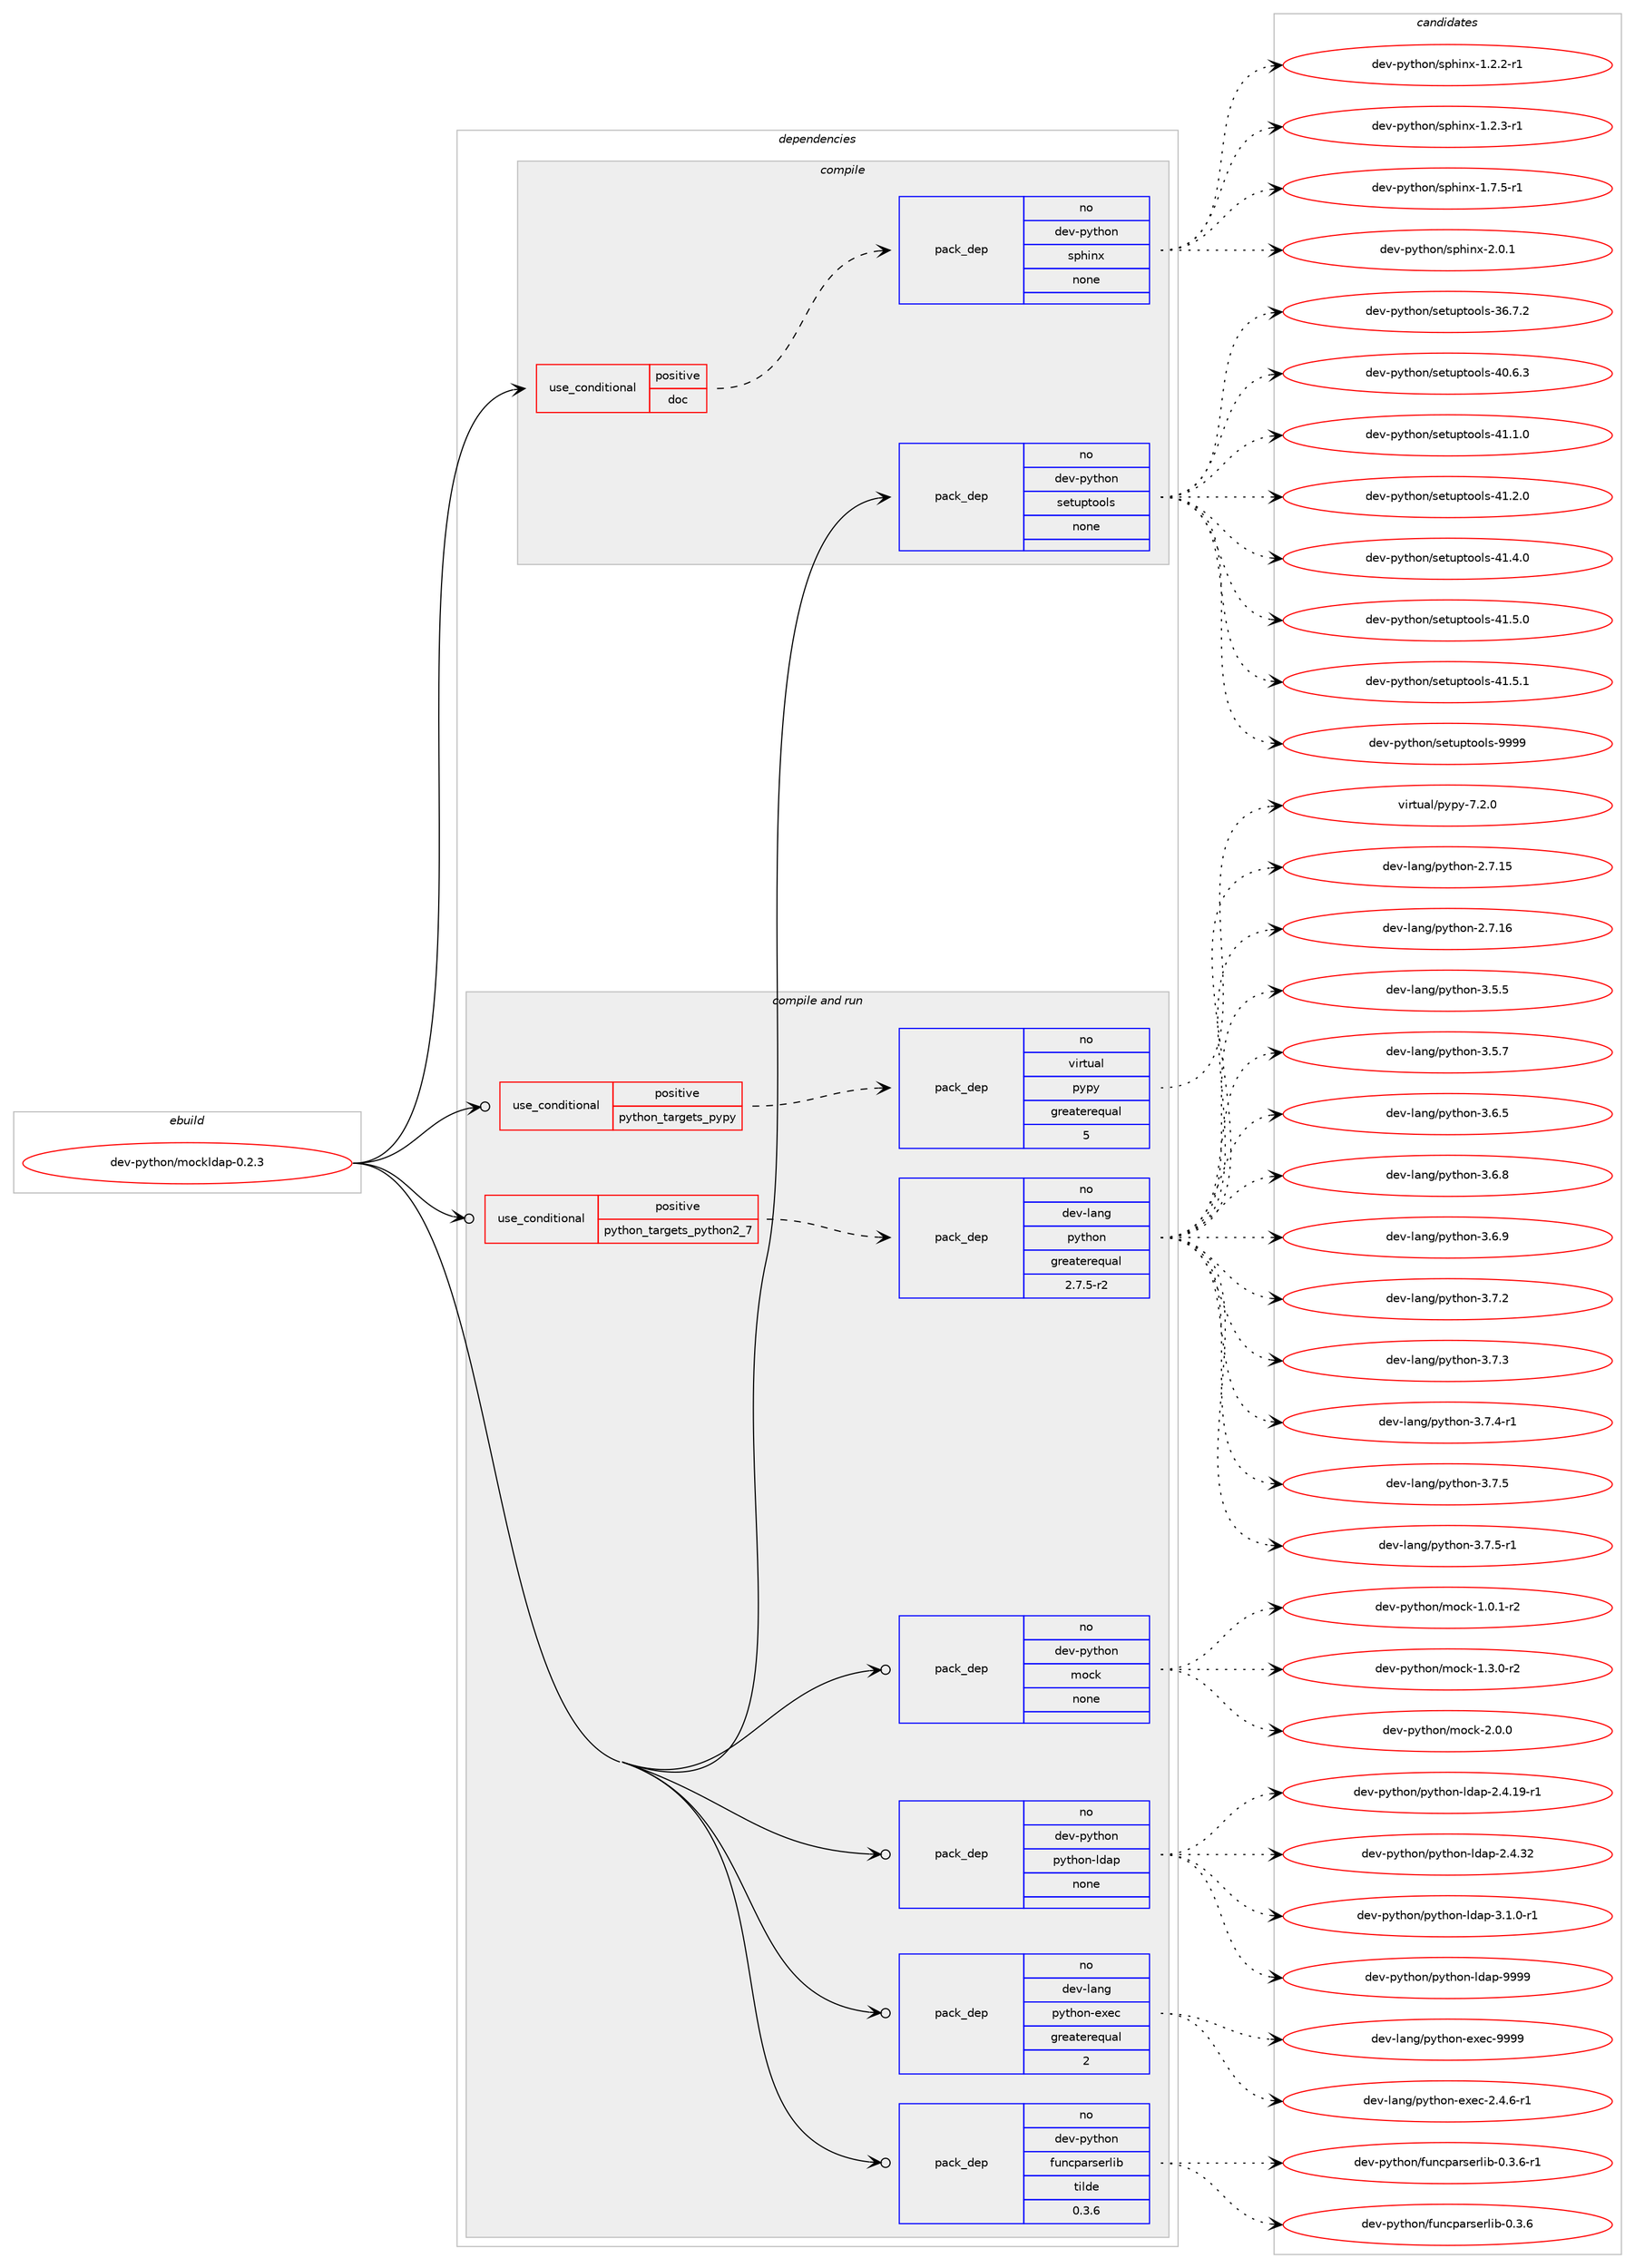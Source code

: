 digraph prolog {

# *************
# Graph options
# *************

newrank=true;
concentrate=true;
compound=true;
graph [rankdir=LR,fontname=Helvetica,fontsize=10,ranksep=1.5];#, ranksep=2.5, nodesep=0.2];
edge  [arrowhead=vee];
node  [fontname=Helvetica,fontsize=10];

# **********
# The ebuild
# **********

subgraph cluster_leftcol {
color=gray;
rank=same;
label=<<i>ebuild</i>>;
id [label="dev-python/mockldap-0.2.3", color=red, width=4, href="../dev-python/mockldap-0.2.3.svg"];
}

# ****************
# The dependencies
# ****************

subgraph cluster_midcol {
color=gray;
label=<<i>dependencies</i>>;
subgraph cluster_compile {
fillcolor="#eeeeee";
style=filled;
label=<<i>compile</i>>;
subgraph cond142608 {
dependency614858 [label=<<TABLE BORDER="0" CELLBORDER="1" CELLSPACING="0" CELLPADDING="4"><TR><TD ROWSPAN="3" CELLPADDING="10">use_conditional</TD></TR><TR><TD>positive</TD></TR><TR><TD>doc</TD></TR></TABLE>>, shape=none, color=red];
subgraph pack460445 {
dependency614859 [label=<<TABLE BORDER="0" CELLBORDER="1" CELLSPACING="0" CELLPADDING="4" WIDTH="220"><TR><TD ROWSPAN="6" CELLPADDING="30">pack_dep</TD></TR><TR><TD WIDTH="110">no</TD></TR><TR><TD>dev-python</TD></TR><TR><TD>sphinx</TD></TR><TR><TD>none</TD></TR><TR><TD></TD></TR></TABLE>>, shape=none, color=blue];
}
dependency614858:e -> dependency614859:w [weight=20,style="dashed",arrowhead="vee"];
}
id:e -> dependency614858:w [weight=20,style="solid",arrowhead="vee"];
subgraph pack460446 {
dependency614860 [label=<<TABLE BORDER="0" CELLBORDER="1" CELLSPACING="0" CELLPADDING="4" WIDTH="220"><TR><TD ROWSPAN="6" CELLPADDING="30">pack_dep</TD></TR><TR><TD WIDTH="110">no</TD></TR><TR><TD>dev-python</TD></TR><TR><TD>setuptools</TD></TR><TR><TD>none</TD></TR><TR><TD></TD></TR></TABLE>>, shape=none, color=blue];
}
id:e -> dependency614860:w [weight=20,style="solid",arrowhead="vee"];
}
subgraph cluster_compileandrun {
fillcolor="#eeeeee";
style=filled;
label=<<i>compile and run</i>>;
subgraph cond142609 {
dependency614861 [label=<<TABLE BORDER="0" CELLBORDER="1" CELLSPACING="0" CELLPADDING="4"><TR><TD ROWSPAN="3" CELLPADDING="10">use_conditional</TD></TR><TR><TD>positive</TD></TR><TR><TD>python_targets_pypy</TD></TR></TABLE>>, shape=none, color=red];
subgraph pack460447 {
dependency614862 [label=<<TABLE BORDER="0" CELLBORDER="1" CELLSPACING="0" CELLPADDING="4" WIDTH="220"><TR><TD ROWSPAN="6" CELLPADDING="30">pack_dep</TD></TR><TR><TD WIDTH="110">no</TD></TR><TR><TD>virtual</TD></TR><TR><TD>pypy</TD></TR><TR><TD>greaterequal</TD></TR><TR><TD>5</TD></TR></TABLE>>, shape=none, color=blue];
}
dependency614861:e -> dependency614862:w [weight=20,style="dashed",arrowhead="vee"];
}
id:e -> dependency614861:w [weight=20,style="solid",arrowhead="odotvee"];
subgraph cond142610 {
dependency614863 [label=<<TABLE BORDER="0" CELLBORDER="1" CELLSPACING="0" CELLPADDING="4"><TR><TD ROWSPAN="3" CELLPADDING="10">use_conditional</TD></TR><TR><TD>positive</TD></TR><TR><TD>python_targets_python2_7</TD></TR></TABLE>>, shape=none, color=red];
subgraph pack460448 {
dependency614864 [label=<<TABLE BORDER="0" CELLBORDER="1" CELLSPACING="0" CELLPADDING="4" WIDTH="220"><TR><TD ROWSPAN="6" CELLPADDING="30">pack_dep</TD></TR><TR><TD WIDTH="110">no</TD></TR><TR><TD>dev-lang</TD></TR><TR><TD>python</TD></TR><TR><TD>greaterequal</TD></TR><TR><TD>2.7.5-r2</TD></TR></TABLE>>, shape=none, color=blue];
}
dependency614863:e -> dependency614864:w [weight=20,style="dashed",arrowhead="vee"];
}
id:e -> dependency614863:w [weight=20,style="solid",arrowhead="odotvee"];
subgraph pack460449 {
dependency614865 [label=<<TABLE BORDER="0" CELLBORDER="1" CELLSPACING="0" CELLPADDING="4" WIDTH="220"><TR><TD ROWSPAN="6" CELLPADDING="30">pack_dep</TD></TR><TR><TD WIDTH="110">no</TD></TR><TR><TD>dev-lang</TD></TR><TR><TD>python-exec</TD></TR><TR><TD>greaterequal</TD></TR><TR><TD>2</TD></TR></TABLE>>, shape=none, color=blue];
}
id:e -> dependency614865:w [weight=20,style="solid",arrowhead="odotvee"];
subgraph pack460450 {
dependency614866 [label=<<TABLE BORDER="0" CELLBORDER="1" CELLSPACING="0" CELLPADDING="4" WIDTH="220"><TR><TD ROWSPAN="6" CELLPADDING="30">pack_dep</TD></TR><TR><TD WIDTH="110">no</TD></TR><TR><TD>dev-python</TD></TR><TR><TD>funcparserlib</TD></TR><TR><TD>tilde</TD></TR><TR><TD>0.3.6</TD></TR></TABLE>>, shape=none, color=blue];
}
id:e -> dependency614866:w [weight=20,style="solid",arrowhead="odotvee"];
subgraph pack460451 {
dependency614867 [label=<<TABLE BORDER="0" CELLBORDER="1" CELLSPACING="0" CELLPADDING="4" WIDTH="220"><TR><TD ROWSPAN="6" CELLPADDING="30">pack_dep</TD></TR><TR><TD WIDTH="110">no</TD></TR><TR><TD>dev-python</TD></TR><TR><TD>mock</TD></TR><TR><TD>none</TD></TR><TR><TD></TD></TR></TABLE>>, shape=none, color=blue];
}
id:e -> dependency614867:w [weight=20,style="solid",arrowhead="odotvee"];
subgraph pack460452 {
dependency614868 [label=<<TABLE BORDER="0" CELLBORDER="1" CELLSPACING="0" CELLPADDING="4" WIDTH="220"><TR><TD ROWSPAN="6" CELLPADDING="30">pack_dep</TD></TR><TR><TD WIDTH="110">no</TD></TR><TR><TD>dev-python</TD></TR><TR><TD>python-ldap</TD></TR><TR><TD>none</TD></TR><TR><TD></TD></TR></TABLE>>, shape=none, color=blue];
}
id:e -> dependency614868:w [weight=20,style="solid",arrowhead="odotvee"];
}
subgraph cluster_run {
fillcolor="#eeeeee";
style=filled;
label=<<i>run</i>>;
}
}

# **************
# The candidates
# **************

subgraph cluster_choices {
rank=same;
color=gray;
label=<<i>candidates</i>>;

subgraph choice460445 {
color=black;
nodesep=1;
choice10010111845112121116104111110471151121041051101204549465046504511449 [label="dev-python/sphinx-1.2.2-r1", color=red, width=4,href="../dev-python/sphinx-1.2.2-r1.svg"];
choice10010111845112121116104111110471151121041051101204549465046514511449 [label="dev-python/sphinx-1.2.3-r1", color=red, width=4,href="../dev-python/sphinx-1.2.3-r1.svg"];
choice10010111845112121116104111110471151121041051101204549465546534511449 [label="dev-python/sphinx-1.7.5-r1", color=red, width=4,href="../dev-python/sphinx-1.7.5-r1.svg"];
choice1001011184511212111610411111047115112104105110120455046484649 [label="dev-python/sphinx-2.0.1", color=red, width=4,href="../dev-python/sphinx-2.0.1.svg"];
dependency614859:e -> choice10010111845112121116104111110471151121041051101204549465046504511449:w [style=dotted,weight="100"];
dependency614859:e -> choice10010111845112121116104111110471151121041051101204549465046514511449:w [style=dotted,weight="100"];
dependency614859:e -> choice10010111845112121116104111110471151121041051101204549465546534511449:w [style=dotted,weight="100"];
dependency614859:e -> choice1001011184511212111610411111047115112104105110120455046484649:w [style=dotted,weight="100"];
}
subgraph choice460446 {
color=black;
nodesep=1;
choice100101118451121211161041111104711510111611711211611111110811545515446554650 [label="dev-python/setuptools-36.7.2", color=red, width=4,href="../dev-python/setuptools-36.7.2.svg"];
choice100101118451121211161041111104711510111611711211611111110811545524846544651 [label="dev-python/setuptools-40.6.3", color=red, width=4,href="../dev-python/setuptools-40.6.3.svg"];
choice100101118451121211161041111104711510111611711211611111110811545524946494648 [label="dev-python/setuptools-41.1.0", color=red, width=4,href="../dev-python/setuptools-41.1.0.svg"];
choice100101118451121211161041111104711510111611711211611111110811545524946504648 [label="dev-python/setuptools-41.2.0", color=red, width=4,href="../dev-python/setuptools-41.2.0.svg"];
choice100101118451121211161041111104711510111611711211611111110811545524946524648 [label="dev-python/setuptools-41.4.0", color=red, width=4,href="../dev-python/setuptools-41.4.0.svg"];
choice100101118451121211161041111104711510111611711211611111110811545524946534648 [label="dev-python/setuptools-41.5.0", color=red, width=4,href="../dev-python/setuptools-41.5.0.svg"];
choice100101118451121211161041111104711510111611711211611111110811545524946534649 [label="dev-python/setuptools-41.5.1", color=red, width=4,href="../dev-python/setuptools-41.5.1.svg"];
choice10010111845112121116104111110471151011161171121161111111081154557575757 [label="dev-python/setuptools-9999", color=red, width=4,href="../dev-python/setuptools-9999.svg"];
dependency614860:e -> choice100101118451121211161041111104711510111611711211611111110811545515446554650:w [style=dotted,weight="100"];
dependency614860:e -> choice100101118451121211161041111104711510111611711211611111110811545524846544651:w [style=dotted,weight="100"];
dependency614860:e -> choice100101118451121211161041111104711510111611711211611111110811545524946494648:w [style=dotted,weight="100"];
dependency614860:e -> choice100101118451121211161041111104711510111611711211611111110811545524946504648:w [style=dotted,weight="100"];
dependency614860:e -> choice100101118451121211161041111104711510111611711211611111110811545524946524648:w [style=dotted,weight="100"];
dependency614860:e -> choice100101118451121211161041111104711510111611711211611111110811545524946534648:w [style=dotted,weight="100"];
dependency614860:e -> choice100101118451121211161041111104711510111611711211611111110811545524946534649:w [style=dotted,weight="100"];
dependency614860:e -> choice10010111845112121116104111110471151011161171121161111111081154557575757:w [style=dotted,weight="100"];
}
subgraph choice460447 {
color=black;
nodesep=1;
choice1181051141161179710847112121112121455546504648 [label="virtual/pypy-7.2.0", color=red, width=4,href="../virtual/pypy-7.2.0.svg"];
dependency614862:e -> choice1181051141161179710847112121112121455546504648:w [style=dotted,weight="100"];
}
subgraph choice460448 {
color=black;
nodesep=1;
choice10010111845108971101034711212111610411111045504655464953 [label="dev-lang/python-2.7.15", color=red, width=4,href="../dev-lang/python-2.7.15.svg"];
choice10010111845108971101034711212111610411111045504655464954 [label="dev-lang/python-2.7.16", color=red, width=4,href="../dev-lang/python-2.7.16.svg"];
choice100101118451089711010347112121116104111110455146534653 [label="dev-lang/python-3.5.5", color=red, width=4,href="../dev-lang/python-3.5.5.svg"];
choice100101118451089711010347112121116104111110455146534655 [label="dev-lang/python-3.5.7", color=red, width=4,href="../dev-lang/python-3.5.7.svg"];
choice100101118451089711010347112121116104111110455146544653 [label="dev-lang/python-3.6.5", color=red, width=4,href="../dev-lang/python-3.6.5.svg"];
choice100101118451089711010347112121116104111110455146544656 [label="dev-lang/python-3.6.8", color=red, width=4,href="../dev-lang/python-3.6.8.svg"];
choice100101118451089711010347112121116104111110455146544657 [label="dev-lang/python-3.6.9", color=red, width=4,href="../dev-lang/python-3.6.9.svg"];
choice100101118451089711010347112121116104111110455146554650 [label="dev-lang/python-3.7.2", color=red, width=4,href="../dev-lang/python-3.7.2.svg"];
choice100101118451089711010347112121116104111110455146554651 [label="dev-lang/python-3.7.3", color=red, width=4,href="../dev-lang/python-3.7.3.svg"];
choice1001011184510897110103471121211161041111104551465546524511449 [label="dev-lang/python-3.7.4-r1", color=red, width=4,href="../dev-lang/python-3.7.4-r1.svg"];
choice100101118451089711010347112121116104111110455146554653 [label="dev-lang/python-3.7.5", color=red, width=4,href="../dev-lang/python-3.7.5.svg"];
choice1001011184510897110103471121211161041111104551465546534511449 [label="dev-lang/python-3.7.5-r1", color=red, width=4,href="../dev-lang/python-3.7.5-r1.svg"];
dependency614864:e -> choice10010111845108971101034711212111610411111045504655464953:w [style=dotted,weight="100"];
dependency614864:e -> choice10010111845108971101034711212111610411111045504655464954:w [style=dotted,weight="100"];
dependency614864:e -> choice100101118451089711010347112121116104111110455146534653:w [style=dotted,weight="100"];
dependency614864:e -> choice100101118451089711010347112121116104111110455146534655:w [style=dotted,weight="100"];
dependency614864:e -> choice100101118451089711010347112121116104111110455146544653:w [style=dotted,weight="100"];
dependency614864:e -> choice100101118451089711010347112121116104111110455146544656:w [style=dotted,weight="100"];
dependency614864:e -> choice100101118451089711010347112121116104111110455146544657:w [style=dotted,weight="100"];
dependency614864:e -> choice100101118451089711010347112121116104111110455146554650:w [style=dotted,weight="100"];
dependency614864:e -> choice100101118451089711010347112121116104111110455146554651:w [style=dotted,weight="100"];
dependency614864:e -> choice1001011184510897110103471121211161041111104551465546524511449:w [style=dotted,weight="100"];
dependency614864:e -> choice100101118451089711010347112121116104111110455146554653:w [style=dotted,weight="100"];
dependency614864:e -> choice1001011184510897110103471121211161041111104551465546534511449:w [style=dotted,weight="100"];
}
subgraph choice460449 {
color=black;
nodesep=1;
choice10010111845108971101034711212111610411111045101120101994550465246544511449 [label="dev-lang/python-exec-2.4.6-r1", color=red, width=4,href="../dev-lang/python-exec-2.4.6-r1.svg"];
choice10010111845108971101034711212111610411111045101120101994557575757 [label="dev-lang/python-exec-9999", color=red, width=4,href="../dev-lang/python-exec-9999.svg"];
dependency614865:e -> choice10010111845108971101034711212111610411111045101120101994550465246544511449:w [style=dotted,weight="100"];
dependency614865:e -> choice10010111845108971101034711212111610411111045101120101994557575757:w [style=dotted,weight="100"];
}
subgraph choice460450 {
color=black;
nodesep=1;
choice1001011184511212111610411111047102117110991129711411510111410810598454846514654 [label="dev-python/funcparserlib-0.3.6", color=red, width=4,href="../dev-python/funcparserlib-0.3.6.svg"];
choice10010111845112121116104111110471021171109911297114115101114108105984548465146544511449 [label="dev-python/funcparserlib-0.3.6-r1", color=red, width=4,href="../dev-python/funcparserlib-0.3.6-r1.svg"];
dependency614866:e -> choice1001011184511212111610411111047102117110991129711411510111410810598454846514654:w [style=dotted,weight="100"];
dependency614866:e -> choice10010111845112121116104111110471021171109911297114115101114108105984548465146544511449:w [style=dotted,weight="100"];
}
subgraph choice460451 {
color=black;
nodesep=1;
choice1001011184511212111610411111047109111991074549464846494511450 [label="dev-python/mock-1.0.1-r2", color=red, width=4,href="../dev-python/mock-1.0.1-r2.svg"];
choice1001011184511212111610411111047109111991074549465146484511450 [label="dev-python/mock-1.3.0-r2", color=red, width=4,href="../dev-python/mock-1.3.0-r2.svg"];
choice100101118451121211161041111104710911199107455046484648 [label="dev-python/mock-2.0.0", color=red, width=4,href="../dev-python/mock-2.0.0.svg"];
dependency614867:e -> choice1001011184511212111610411111047109111991074549464846494511450:w [style=dotted,weight="100"];
dependency614867:e -> choice1001011184511212111610411111047109111991074549465146484511450:w [style=dotted,weight="100"];
dependency614867:e -> choice100101118451121211161041111104710911199107455046484648:w [style=dotted,weight="100"];
}
subgraph choice460452 {
color=black;
nodesep=1;
choice10010111845112121116104111110471121211161041111104510810097112455046524649574511449 [label="dev-python/python-ldap-2.4.19-r1", color=red, width=4,href="../dev-python/python-ldap-2.4.19-r1.svg"];
choice1001011184511212111610411111047112121116104111110451081009711245504652465150 [label="dev-python/python-ldap-2.4.32", color=red, width=4,href="../dev-python/python-ldap-2.4.32.svg"];
choice100101118451121211161041111104711212111610411111045108100971124551464946484511449 [label="dev-python/python-ldap-3.1.0-r1", color=red, width=4,href="../dev-python/python-ldap-3.1.0-r1.svg"];
choice100101118451121211161041111104711212111610411111045108100971124557575757 [label="dev-python/python-ldap-9999", color=red, width=4,href="../dev-python/python-ldap-9999.svg"];
dependency614868:e -> choice10010111845112121116104111110471121211161041111104510810097112455046524649574511449:w [style=dotted,weight="100"];
dependency614868:e -> choice1001011184511212111610411111047112121116104111110451081009711245504652465150:w [style=dotted,weight="100"];
dependency614868:e -> choice100101118451121211161041111104711212111610411111045108100971124551464946484511449:w [style=dotted,weight="100"];
dependency614868:e -> choice100101118451121211161041111104711212111610411111045108100971124557575757:w [style=dotted,weight="100"];
}
}

}
